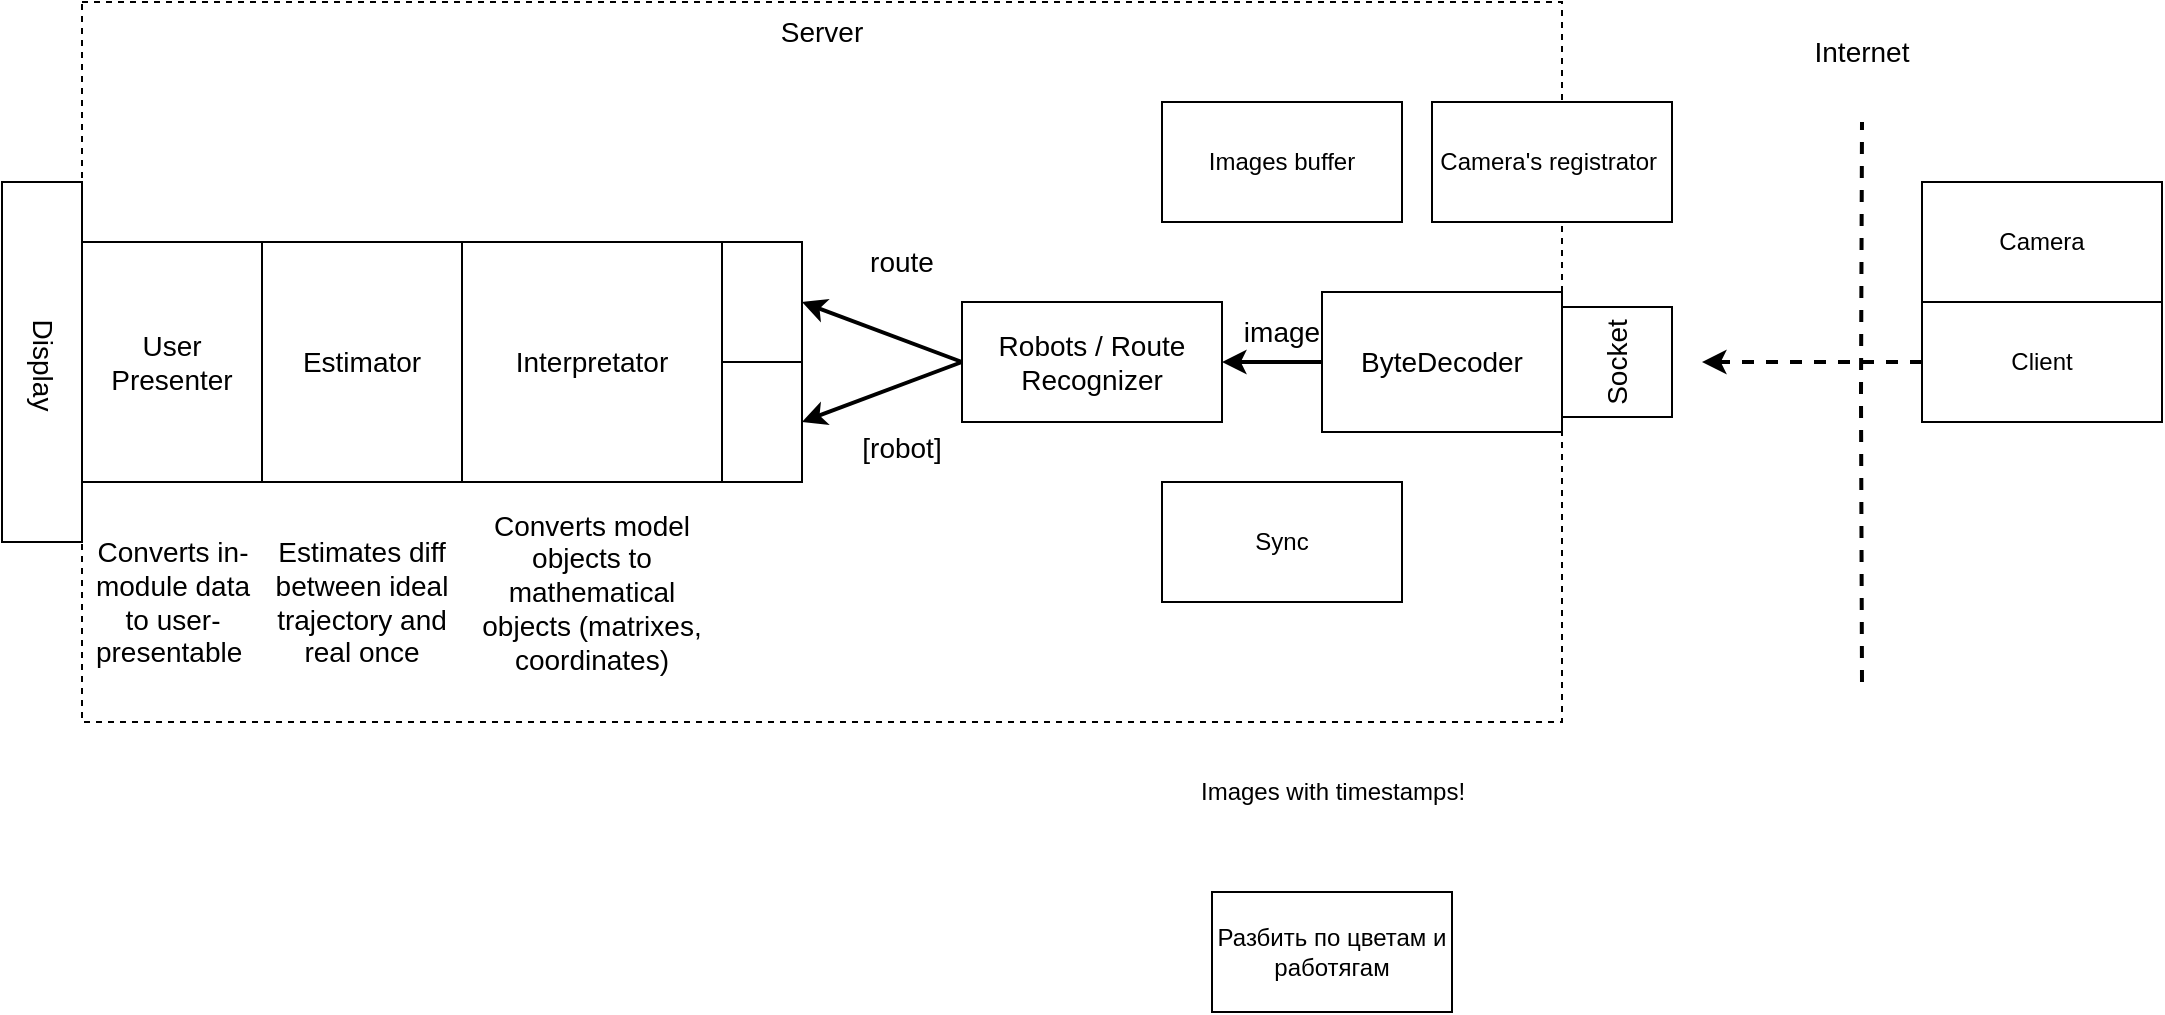 <mxfile version="20.7.4" type="github">
  <diagram id="1c3a3Ne5sWxcKdT_-n9J" name="Page-1">
    <mxGraphModel dx="2021" dy="647" grid="1" gridSize="10" guides="1" tooltips="1" connect="1" arrows="1" fold="1" page="1" pageScale="1" pageWidth="827" pageHeight="1169" math="0" shadow="0">
      <root>
        <mxCell id="0" />
        <mxCell id="1" parent="0" />
        <mxCell id="gdSRfwR2-Zda05xjYu1--1" value="Camera" style="rounded=0;whiteSpace=wrap;html=1;" parent="1" vertex="1">
          <mxGeometry x="510" y="230" width="120" height="60" as="geometry" />
        </mxCell>
        <mxCell id="gdSRfwR2-Zda05xjYu1--2" value="" style="endArrow=none;dashed=1;html=1;rounded=0;strokeWidth=2;" parent="1" edge="1">
          <mxGeometry width="50" height="50" relative="1" as="geometry">
            <mxPoint x="480" y="480" as="sourcePoint" />
            <mxPoint x="480" y="200" as="targetPoint" />
            <Array as="points">
              <mxPoint x="479.5" y="336.25" />
            </Array>
          </mxGeometry>
        </mxCell>
        <mxCell id="gdSRfwR2-Zda05xjYu1--3" value="Internet" style="text;html=1;strokeColor=none;fillColor=none;align=center;verticalAlign=middle;whiteSpace=wrap;rounded=0;fontSize=14;" parent="1" vertex="1">
          <mxGeometry x="450" y="150" width="60" height="30" as="geometry" />
        </mxCell>
        <mxCell id="gdSRfwR2-Zda05xjYu1--4" value="Socket" style="whiteSpace=wrap;html=1;aspect=fixed;fontSize=14;fillColor=none;rotation=-90;" parent="1" vertex="1">
          <mxGeometry x="330" y="292.5" width="55" height="55" as="geometry" />
        </mxCell>
        <mxCell id="gdSRfwR2-Zda05xjYu1--5" value="" style="whiteSpace=wrap;html=1;fontSize=14;dashed=1;fillColor=none;" parent="1" vertex="1">
          <mxGeometry x="-410" y="140" width="740" height="360" as="geometry" />
        </mxCell>
        <mxCell id="gdSRfwR2-Zda05xjYu1--6" value="Server" style="text;html=1;strokeColor=none;fillColor=none;align=center;verticalAlign=middle;whiteSpace=wrap;rounded=0;fontSize=14;" parent="1" vertex="1">
          <mxGeometry x="-70" y="140" width="60" height="30" as="geometry" />
        </mxCell>
        <mxCell id="gdSRfwR2-Zda05xjYu1--7" value="" style="endArrow=classic;html=1;strokeWidth=2;fontSize=14;rounded=0;dashed=1;" parent="1" edge="1">
          <mxGeometry width="50" height="50" relative="1" as="geometry">
            <mxPoint x="510" y="320" as="sourcePoint" />
            <mxPoint x="400" y="320" as="targetPoint" />
            <Array as="points">
              <mxPoint x="450" y="320" />
            </Array>
          </mxGeometry>
        </mxCell>
        <mxCell id="gdSRfwR2-Zda05xjYu1--9" value="ByteDecoder" style="rounded=0;whiteSpace=wrap;html=1;fontSize=14;fillColor=none;" parent="1" vertex="1">
          <mxGeometry x="210" y="285" width="120" height="70" as="geometry" />
        </mxCell>
        <mxCell id="gdSRfwR2-Zda05xjYu1--10" style="edgeStyle=orthogonalEdgeStyle;rounded=0;orthogonalLoop=1;jettySize=auto;html=1;exitX=0.5;exitY=1;exitDx=0;exitDy=0;dashed=1;strokeWidth=2;fontSize=14;" parent="1" source="gdSRfwR2-Zda05xjYu1--9" target="gdSRfwR2-Zda05xjYu1--9" edge="1">
          <mxGeometry relative="1" as="geometry" />
        </mxCell>
        <mxCell id="gdSRfwR2-Zda05xjYu1--11" value="" style="endArrow=classic;html=1;rounded=0;dashed=1;strokeWidth=2;fontSize=14;exitX=0;exitY=0.5;exitDx=0;exitDy=0;" parent="1" source="gdSRfwR2-Zda05xjYu1--9" edge="1">
          <mxGeometry width="50" height="50" relative="1" as="geometry">
            <mxPoint x="110" y="350" as="sourcePoint" />
            <mxPoint x="210" y="320" as="targetPoint" />
          </mxGeometry>
        </mxCell>
        <mxCell id="gdSRfwR2-Zda05xjYu1--14" value="" style="endArrow=classic;html=1;rounded=0;strokeWidth=2;fontSize=14;entryX=1;entryY=0.5;entryDx=0;entryDy=0;exitX=0;exitY=0.5;exitDx=0;exitDy=0;" parent="1" source="gdSRfwR2-Zda05xjYu1--9" target="gdSRfwR2-Zda05xjYu1--15" edge="1">
          <mxGeometry width="50" height="50" relative="1" as="geometry">
            <mxPoint x="110" y="350" as="sourcePoint" />
            <mxPoint x="160" y="300" as="targetPoint" />
          </mxGeometry>
        </mxCell>
        <mxCell id="gdSRfwR2-Zda05xjYu1--15" value="Robots&amp;nbsp;/ Route&lt;br&gt;Recognizer" style="rounded=0;whiteSpace=wrap;html=1;fontSize=14;fillColor=none;" parent="1" vertex="1">
          <mxGeometry x="30" y="290" width="130" height="60" as="geometry" />
        </mxCell>
        <mxCell id="gdSRfwR2-Zda05xjYu1--16" value="image" style="text;html=1;strokeColor=none;fillColor=none;align=center;verticalAlign=middle;whiteSpace=wrap;rounded=0;fontSize=14;" parent="1" vertex="1">
          <mxGeometry x="160" y="290" width="60" height="30" as="geometry" />
        </mxCell>
        <mxCell id="gdSRfwR2-Zda05xjYu1--19" value="" style="endArrow=classic;html=1;rounded=0;strokeWidth=2;fontSize=14;exitX=0;exitY=0.5;exitDx=0;exitDy=0;entryX=1;entryY=0.5;entryDx=0;entryDy=0;" parent="1" source="gdSRfwR2-Zda05xjYu1--15" target="gdSRfwR2-Zda05xjYu1--20" edge="1">
          <mxGeometry width="50" height="50" relative="1" as="geometry">
            <mxPoint x="-90" y="350" as="sourcePoint" />
            <mxPoint x="-40" y="300" as="targetPoint" />
          </mxGeometry>
        </mxCell>
        <mxCell id="gdSRfwR2-Zda05xjYu1--20" value="" style="rounded=0;whiteSpace=wrap;html=1;fontSize=14;fillColor=none;" parent="1" vertex="1">
          <mxGeometry x="-90" y="260" width="40" height="60" as="geometry" />
        </mxCell>
        <mxCell id="gdSRfwR2-Zda05xjYu1--21" value="" style="rounded=0;whiteSpace=wrap;html=1;fontSize=14;fillColor=none;" parent="1" vertex="1">
          <mxGeometry x="-90" y="320" width="40" height="60" as="geometry" />
        </mxCell>
        <mxCell id="gdSRfwR2-Zda05xjYu1--22" value="" style="endArrow=classic;html=1;rounded=0;strokeWidth=2;fontSize=14;exitX=0;exitY=0.5;exitDx=0;exitDy=0;entryX=1;entryY=0.5;entryDx=0;entryDy=0;" parent="1" source="gdSRfwR2-Zda05xjYu1--15" target="gdSRfwR2-Zda05xjYu1--21" edge="1">
          <mxGeometry width="50" height="50" relative="1" as="geometry">
            <mxPoint x="-90" y="350" as="sourcePoint" />
            <mxPoint x="-40" y="300" as="targetPoint" />
          </mxGeometry>
        </mxCell>
        <mxCell id="gdSRfwR2-Zda05xjYu1--23" value="[robot]" style="text;html=1;strokeColor=none;fillColor=none;align=center;verticalAlign=middle;whiteSpace=wrap;rounded=0;fontSize=14;" parent="1" vertex="1">
          <mxGeometry x="-30" y="347.5" width="60" height="30" as="geometry" />
        </mxCell>
        <mxCell id="gdSRfwR2-Zda05xjYu1--24" value="route" style="text;html=1;strokeColor=none;fillColor=none;align=center;verticalAlign=middle;whiteSpace=wrap;rounded=0;fontSize=14;" parent="1" vertex="1">
          <mxGeometry x="-30" y="255" width="60" height="30" as="geometry" />
        </mxCell>
        <mxCell id="gdSRfwR2-Zda05xjYu1--25" value="Interpretator" style="rounded=0;whiteSpace=wrap;html=1;fontSize=14;fillColor=none;" parent="1" vertex="1">
          <mxGeometry x="-220" y="260" width="130" height="120" as="geometry" />
        </mxCell>
        <mxCell id="gdSRfwR2-Zda05xjYu1--26" value="Converts model objects to mathematical objects (matrixes, coordinates)" style="text;html=1;strokeColor=none;fillColor=none;align=center;verticalAlign=middle;whiteSpace=wrap;rounded=0;fontSize=14;" parent="1" vertex="1">
          <mxGeometry x="-220" y="380" width="130" height="110" as="geometry" />
        </mxCell>
        <mxCell id="gdSRfwR2-Zda05xjYu1--27" value="" style="rounded=0;whiteSpace=wrap;html=1;fontSize=14;fillColor=none;" parent="1" vertex="1">
          <mxGeometry x="-320" y="260" width="100" height="120" as="geometry" />
        </mxCell>
        <mxCell id="gdSRfwR2-Zda05xjYu1--28" value="Estimator" style="text;html=1;strokeColor=none;fillColor=none;align=center;verticalAlign=middle;whiteSpace=wrap;rounded=0;fontSize=14;" parent="1" vertex="1">
          <mxGeometry x="-300" y="305" width="60" height="30" as="geometry" />
        </mxCell>
        <mxCell id="gdSRfwR2-Zda05xjYu1--29" value="Estimates diff between ideal trajectory and real once" style="text;html=1;strokeColor=none;fillColor=none;align=center;verticalAlign=middle;whiteSpace=wrap;rounded=0;fontSize=14;" parent="1" vertex="1">
          <mxGeometry x="-320" y="400" width="100" height="80" as="geometry" />
        </mxCell>
        <mxCell id="gdSRfwR2-Zda05xjYu1--30" value="User&lt;br&gt;Presenter" style="rounded=0;whiteSpace=wrap;html=1;fontSize=14;fillColor=none;" parent="1" vertex="1">
          <mxGeometry x="-410" y="260" width="90" height="120" as="geometry" />
        </mxCell>
        <mxCell id="gdSRfwR2-Zda05xjYu1--32" value="" style="rounded=0;whiteSpace=wrap;html=1;fontSize=14;fillColor=none;" parent="1" vertex="1">
          <mxGeometry x="-450" y="230" width="40" height="180" as="geometry" />
        </mxCell>
        <mxCell id="gdSRfwR2-Zda05xjYu1--35" value="Display" style="text;html=1;strokeColor=none;fillColor=none;align=center;verticalAlign=middle;whiteSpace=wrap;rounded=0;fontSize=14;rotation=90;" parent="1" vertex="1">
          <mxGeometry x="-521.25" y="306.25" width="182.5" height="30" as="geometry" />
        </mxCell>
        <mxCell id="gdSRfwR2-Zda05xjYu1--36" value="Converts in-module data to user-presentable&amp;nbsp;" style="text;html=1;strokeColor=none;fillColor=none;align=center;verticalAlign=middle;whiteSpace=wrap;rounded=0;fontSize=14;" parent="1" vertex="1">
          <mxGeometry x="-398.75" y="400" width="68.75" height="80" as="geometry" />
        </mxCell>
        <mxCell id="fbBy95R8mquqIEM03Fjc-1" value="Client" style="rounded=0;whiteSpace=wrap;html=1;" vertex="1" parent="1">
          <mxGeometry x="510" y="290" width="120" height="60" as="geometry" />
        </mxCell>
        <mxCell id="fbBy95R8mquqIEM03Fjc-2" value="Camera&#39;s registrator&amp;nbsp;" style="rounded=0;whiteSpace=wrap;html=1;" vertex="1" parent="1">
          <mxGeometry x="265" y="190" width="120" height="60" as="geometry" />
        </mxCell>
        <mxCell id="fbBy95R8mquqIEM03Fjc-3" value="Images buffer" style="rounded=0;whiteSpace=wrap;html=1;" vertex="1" parent="1">
          <mxGeometry x="130" y="190" width="120" height="60" as="geometry" />
        </mxCell>
        <mxCell id="fbBy95R8mquqIEM03Fjc-4" value="Sync" style="rounded=0;whiteSpace=wrap;html=1;" vertex="1" parent="1">
          <mxGeometry x="130" y="380" width="120" height="60" as="geometry" />
        </mxCell>
        <mxCell id="fbBy95R8mquqIEM03Fjc-5" value="Images with timestamps!" style="text;html=1;align=center;verticalAlign=middle;resizable=0;points=[];autosize=1;strokeColor=none;fillColor=none;" vertex="1" parent="1">
          <mxGeometry x="135" y="520" width="160" height="30" as="geometry" />
        </mxCell>
        <mxCell id="fbBy95R8mquqIEM03Fjc-6" value="Разбить по цветам и работягам" style="rounded=0;whiteSpace=wrap;html=1;" vertex="1" parent="1">
          <mxGeometry x="155" y="585" width="120" height="60" as="geometry" />
        </mxCell>
      </root>
    </mxGraphModel>
  </diagram>
</mxfile>
